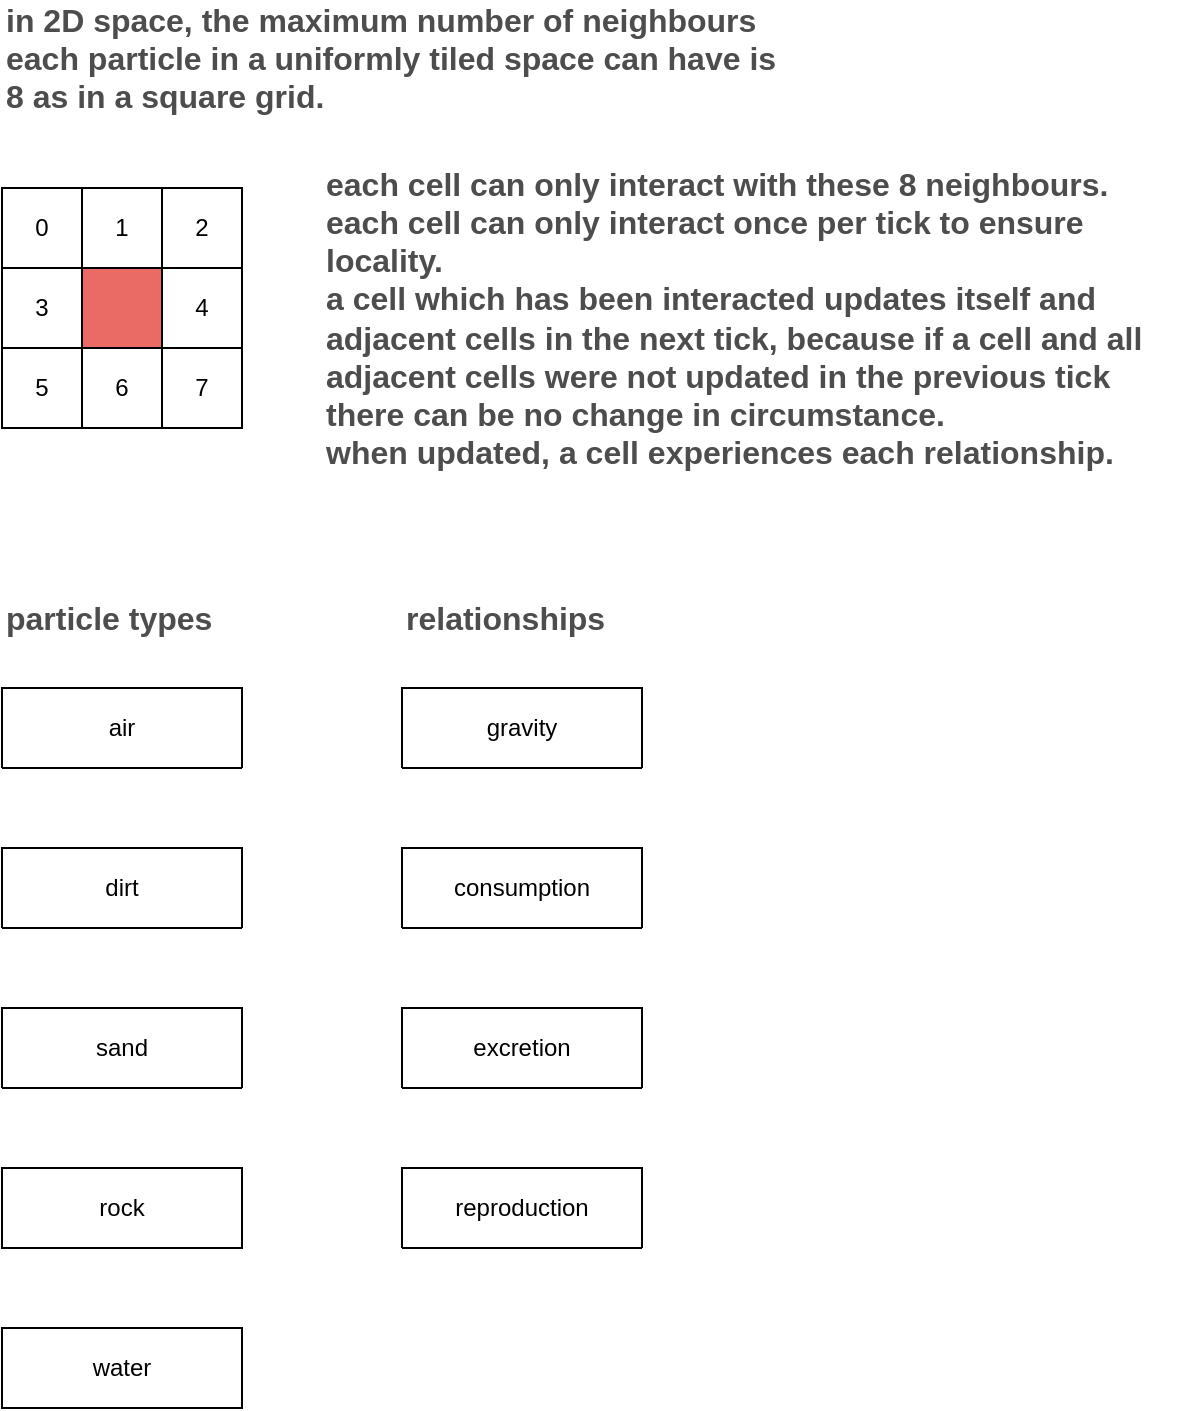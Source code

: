 <mxfile version="21.7.1" type="github">
  <diagram name="Page-1" id="eaLLX4wJjizQ4G4Z6DoM">
    <mxGraphModel dx="934" dy="1750" grid="1" gridSize="10" guides="1" tooltips="1" connect="1" arrows="1" fold="1" page="1" pageScale="1" pageWidth="827" pageHeight="1169" math="0" shadow="0">
      <root>
        <mxCell id="0" />
        <mxCell id="1" parent="0" />
        <mxCell id="h2KC7i_i18Ru5Yod90iZ-4" value="rock" style="rounded=0;whiteSpace=wrap;html=1;" vertex="1" parent="1">
          <mxGeometry x="280" y="490" width="120" height="40" as="geometry" />
        </mxCell>
        <mxCell id="h2KC7i_i18Ru5Yod90iZ-5" value="water" style="rounded=0;whiteSpace=wrap;html=1;" vertex="1" parent="1">
          <mxGeometry x="280" y="570" width="120" height="40" as="geometry" />
        </mxCell>
        <mxCell id="h2KC7i_i18Ru5Yod90iZ-7" value="particle types" style="text;html=1;strokeColor=none;fillColor=none;align=left;verticalAlign=middle;whiteSpace=wrap;rounded=0;fontSize=16;fontFamily=Helvetica;fontStyle=1;fontColor=#4D4D4D;" vertex="1" parent="1">
          <mxGeometry x="280" y="200" width="120" height="30" as="geometry" />
        </mxCell>
        <mxCell id="h2KC7i_i18Ru5Yod90iZ-8" value="relationships" style="text;html=1;strokeColor=none;fillColor=none;align=left;verticalAlign=middle;whiteSpace=wrap;rounded=0;fontSize=16;fontFamily=Helvetica;fontStyle=1;fontColor=#4D4D4D;" vertex="1" parent="1">
          <mxGeometry x="480" y="200" width="120" height="30" as="geometry" />
        </mxCell>
        <mxCell id="h2KC7i_i18Ru5Yod90iZ-15" value="in 2D space, the maximum number of neighbours each particle in a uniformly tiled space can have is 8 as in a square grid." style="text;html=1;strokeColor=none;fillColor=none;align=left;verticalAlign=middle;whiteSpace=wrap;rounded=0;fontSize=16;fontFamily=Helvetica;fontStyle=1;fontColor=#4D4D4D;" vertex="1" parent="1">
          <mxGeometry x="280" y="-80" width="400" height="30" as="geometry" />
        </mxCell>
        <mxCell id="h2KC7i_i18Ru5Yod90iZ-16" value="" style="whiteSpace=wrap;html=1;aspect=fixed;fillColor=#EA6B66;" vertex="1" parent="1">
          <mxGeometry x="320" y="40" width="40" height="40" as="geometry" />
        </mxCell>
        <mxCell id="h2KC7i_i18Ru5Yod90iZ-17" value="4" style="whiteSpace=wrap;html=1;aspect=fixed;" vertex="1" parent="1">
          <mxGeometry x="360" y="40" width="40" height="40" as="geometry" />
        </mxCell>
        <mxCell id="h2KC7i_i18Ru5Yod90iZ-18" value="6" style="whiteSpace=wrap;html=1;aspect=fixed;" vertex="1" parent="1">
          <mxGeometry x="320" y="80" width="40" height="40" as="geometry" />
        </mxCell>
        <mxCell id="h2KC7i_i18Ru5Yod90iZ-19" value="3" style="whiteSpace=wrap;html=1;aspect=fixed;" vertex="1" parent="1">
          <mxGeometry x="280" y="40" width="40" height="40" as="geometry" />
        </mxCell>
        <mxCell id="h2KC7i_i18Ru5Yod90iZ-20" value="0" style="whiteSpace=wrap;html=1;aspect=fixed;" vertex="1" parent="1">
          <mxGeometry x="280" width="40" height="40" as="geometry" />
        </mxCell>
        <mxCell id="h2KC7i_i18Ru5Yod90iZ-21" value="1" style="whiteSpace=wrap;html=1;aspect=fixed;" vertex="1" parent="1">
          <mxGeometry x="320" width="40" height="40" as="geometry" />
        </mxCell>
        <mxCell id="h2KC7i_i18Ru5Yod90iZ-22" value="2" style="whiteSpace=wrap;html=1;aspect=fixed;" vertex="1" parent="1">
          <mxGeometry x="360" width="40" height="40" as="geometry" />
        </mxCell>
        <mxCell id="h2KC7i_i18Ru5Yod90iZ-23" value="5" style="whiteSpace=wrap;html=1;aspect=fixed;" vertex="1" parent="1">
          <mxGeometry x="280" y="80" width="40" height="40" as="geometry" />
        </mxCell>
        <mxCell id="h2KC7i_i18Ru5Yod90iZ-24" value="7" style="whiteSpace=wrap;html=1;aspect=fixed;" vertex="1" parent="1">
          <mxGeometry x="360" y="80" width="40" height="40" as="geometry" />
        </mxCell>
        <mxCell id="h2KC7i_i18Ru5Yod90iZ-27" value="consumption" style="swimlane;fontStyle=0;childLayout=stackLayout;horizontal=1;startSize=40;horizontalStack=0;resizeParent=1;resizeParentMax=0;resizeLast=0;collapsible=1;marginBottom=0;whiteSpace=wrap;html=1;rounded=0;" vertex="1" collapsed="1" parent="1">
          <mxGeometry x="480" y="330" width="120" height="40" as="geometry">
            <mxRectangle x="520" y="320" width="200" height="240" as="alternateBounds" />
          </mxGeometry>
        </mxCell>
        <mxCell id="h2KC7i_i18Ru5Yod90iZ-28" value="" style="text;html=1;strokeColor=none;fillColor=white;align=left;verticalAlign=middle;whiteSpace=wrap;rounded=0;" vertex="1" parent="h2KC7i_i18Ru5Yod90iZ-27">
          <mxGeometry y="40" width="200" height="200" as="geometry" />
        </mxCell>
        <mxCell id="h2KC7i_i18Ru5Yod90iZ-29" value="excretion" style="swimlane;fontStyle=0;childLayout=stackLayout;horizontal=1;startSize=40;horizontalStack=0;resizeParent=1;resizeParentMax=0;resizeLast=0;collapsible=1;marginBottom=0;whiteSpace=wrap;html=1;rounded=0;" vertex="1" collapsed="1" parent="1">
          <mxGeometry x="480" y="410" width="120" height="40" as="geometry">
            <mxRectangle x="520" y="320" width="200" height="240" as="alternateBounds" />
          </mxGeometry>
        </mxCell>
        <mxCell id="h2KC7i_i18Ru5Yod90iZ-30" value="" style="text;html=1;strokeColor=none;fillColor=white;align=left;verticalAlign=middle;whiteSpace=wrap;rounded=0;" vertex="1" parent="h2KC7i_i18Ru5Yod90iZ-29">
          <mxGeometry y="40" width="200" height="200" as="geometry" />
        </mxCell>
        <mxCell id="h2KC7i_i18Ru5Yod90iZ-31" value="reproduction" style="swimlane;fontStyle=0;childLayout=stackLayout;horizontal=1;startSize=40;horizontalStack=0;resizeParent=1;resizeParentMax=0;resizeLast=0;collapsible=1;marginBottom=0;whiteSpace=wrap;html=1;rounded=0;" vertex="1" collapsed="1" parent="1">
          <mxGeometry x="480" y="490" width="120" height="40" as="geometry">
            <mxRectangle x="520" y="480" width="200" height="240" as="alternateBounds" />
          </mxGeometry>
        </mxCell>
        <mxCell id="h2KC7i_i18Ru5Yod90iZ-32" value="" style="text;html=1;strokeColor=none;fillColor=white;align=left;verticalAlign=middle;whiteSpace=wrap;rounded=0;" vertex="1" parent="h2KC7i_i18Ru5Yod90iZ-31">
          <mxGeometry y="40" width="200" height="200" as="geometry" />
        </mxCell>
        <mxCell id="h2KC7i_i18Ru5Yod90iZ-33" value="air" style="swimlane;fontStyle=0;childLayout=stackLayout;horizontal=1;startSize=40;horizontalStack=0;resizeParent=1;resizeParentMax=0;resizeLast=0;collapsible=1;marginBottom=0;whiteSpace=wrap;html=1;rounded=0;" vertex="1" collapsed="1" parent="1">
          <mxGeometry x="280" y="250" width="120" height="40" as="geometry">
            <mxRectangle x="280" y="240" width="200" height="80" as="alternateBounds" />
          </mxGeometry>
        </mxCell>
        <mxCell id="h2KC7i_i18Ru5Yod90iZ-34" value="phase: fluid&lt;br&gt;density: 1.2" style="text;html=1;strokeColor=none;fillColor=white;align=left;verticalAlign=middle;whiteSpace=wrap;rounded=0;" vertex="1" parent="h2KC7i_i18Ru5Yod90iZ-33">
          <mxGeometry y="40" width="200" height="40" as="geometry" />
        </mxCell>
        <mxCell id="h2KC7i_i18Ru5Yod90iZ-13" value="gravity" style="swimlane;fontStyle=0;childLayout=stackLayout;horizontal=1;startSize=40;horizontalStack=0;resizeParent=1;resizeParentMax=0;resizeLast=0;collapsible=1;marginBottom=0;whiteSpace=wrap;html=1;rounded=0;" vertex="1" collapsed="1" parent="1">
          <mxGeometry x="480" y="250" width="120" height="40" as="geometry">
            <mxRectangle x="520" y="240" width="200" height="240" as="alternateBounds" />
          </mxGeometry>
        </mxCell>
        <mxCell id="h2KC7i_i18Ru5Yod90iZ-14" value=".particles tend to order with more dense below less dense&lt;br&gt;.from the grid, this relationship has 3 discrete strengths like phase:&lt;br&gt;.solids swap with lower density particles directly underneath them (position 6)&lt;br&gt;.grains swap with lower density particles below them (positions 5,6,7)&lt;br&gt;.fluids swap with lower density particles below and beside them (positions 3,4,5,6,7)." style="text;html=1;strokeColor=none;fillColor=white;align=left;verticalAlign=middle;whiteSpace=wrap;rounded=0;" vertex="1" parent="h2KC7i_i18Ru5Yod90iZ-13">
          <mxGeometry y="40" width="200" height="200" as="geometry" />
        </mxCell>
        <mxCell id="h2KC7i_i18Ru5Yod90iZ-35" value="dirt" style="swimlane;fontStyle=0;childLayout=stackLayout;horizontal=1;startSize=40;horizontalStack=0;resizeParent=1;resizeParentMax=0;resizeLast=0;collapsible=1;marginBottom=0;whiteSpace=wrap;html=1;rounded=0;" vertex="1" collapsed="1" parent="1">
          <mxGeometry x="280" y="330" width="120" height="40" as="geometry">
            <mxRectangle x="280" y="320" width="200" height="80" as="alternateBounds" />
          </mxGeometry>
        </mxCell>
        <mxCell id="h2KC7i_i18Ru5Yod90iZ-36" value="phase: solid&lt;br&gt;density: 1500" style="text;html=1;strokeColor=none;fillColor=white;align=left;verticalAlign=middle;whiteSpace=wrap;rounded=0;" vertex="1" parent="h2KC7i_i18Ru5Yod90iZ-35">
          <mxGeometry y="40" width="200" height="40" as="geometry" />
        </mxCell>
        <mxCell id="h2KC7i_i18Ru5Yod90iZ-37" value="sand" style="swimlane;fontStyle=0;childLayout=stackLayout;horizontal=1;startSize=40;horizontalStack=0;resizeParent=1;resizeParentMax=0;resizeLast=0;collapsible=1;marginBottom=0;whiteSpace=wrap;html=1;rounded=0;" vertex="1" collapsed="1" parent="1">
          <mxGeometry x="280" y="410" width="120" height="40" as="geometry">
            <mxRectangle x="280" y="400" width="200" height="80" as="alternateBounds" />
          </mxGeometry>
        </mxCell>
        <mxCell id="h2KC7i_i18Ru5Yod90iZ-38" value="phase: grain&lt;br&gt;density: 1200" style="text;html=1;strokeColor=none;fillColor=white;align=left;verticalAlign=middle;whiteSpace=wrap;rounded=0;" vertex="1" parent="h2KC7i_i18Ru5Yod90iZ-37">
          <mxGeometry y="40" width="200" height="40" as="geometry" />
        </mxCell>
        <mxCell id="h2KC7i_i18Ru5Yod90iZ-40" value="each cell can only interact with these 8 neighbours.&lt;br&gt;each cell can only interact once per tick to ensure locality.&lt;br&gt;a cell which has been interacted updates itself and adjacent cells in the next tick, because if a cell and all adjacent cells were not updated in the previous tick there can be no change in circumstance.&lt;br&gt;when updated, a cell experiences each relationship." style="text;html=1;strokeColor=none;fillColor=none;align=left;verticalAlign=middle;whiteSpace=wrap;rounded=0;fontSize=16;fontFamily=Helvetica;fontStyle=1;fontColor=#4D4D4D;" vertex="1" parent="1">
          <mxGeometry x="440" y="-10" width="430" height="150" as="geometry" />
        </mxCell>
      </root>
    </mxGraphModel>
  </diagram>
</mxfile>
